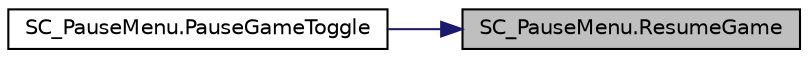 digraph "SC_PauseMenu.ResumeGame"
{
 // LATEX_PDF_SIZE
  edge [fontname="Helvetica",fontsize="10",labelfontname="Helvetica",labelfontsize="10"];
  node [fontname="Helvetica",fontsize="10",shape=record];
  rankdir="RL";
  Node1 [label="SC_PauseMenu.ResumeGame",height=0.2,width=0.4,color="black", fillcolor="grey75", style="filled", fontcolor="black",tooltip=" "];
  Node1 -> Node2 [dir="back",color="midnightblue",fontsize="10",style="solid",fontname="Helvetica"];
  Node2 [label="SC_PauseMenu.PauseGameToggle",height=0.2,width=0.4,color="black", fillcolor="white", style="filled",URL="$class_s_c___pause_menu.html#ad1c7d88f0c96152eaedcb57c94273168",tooltip=" "];
}
